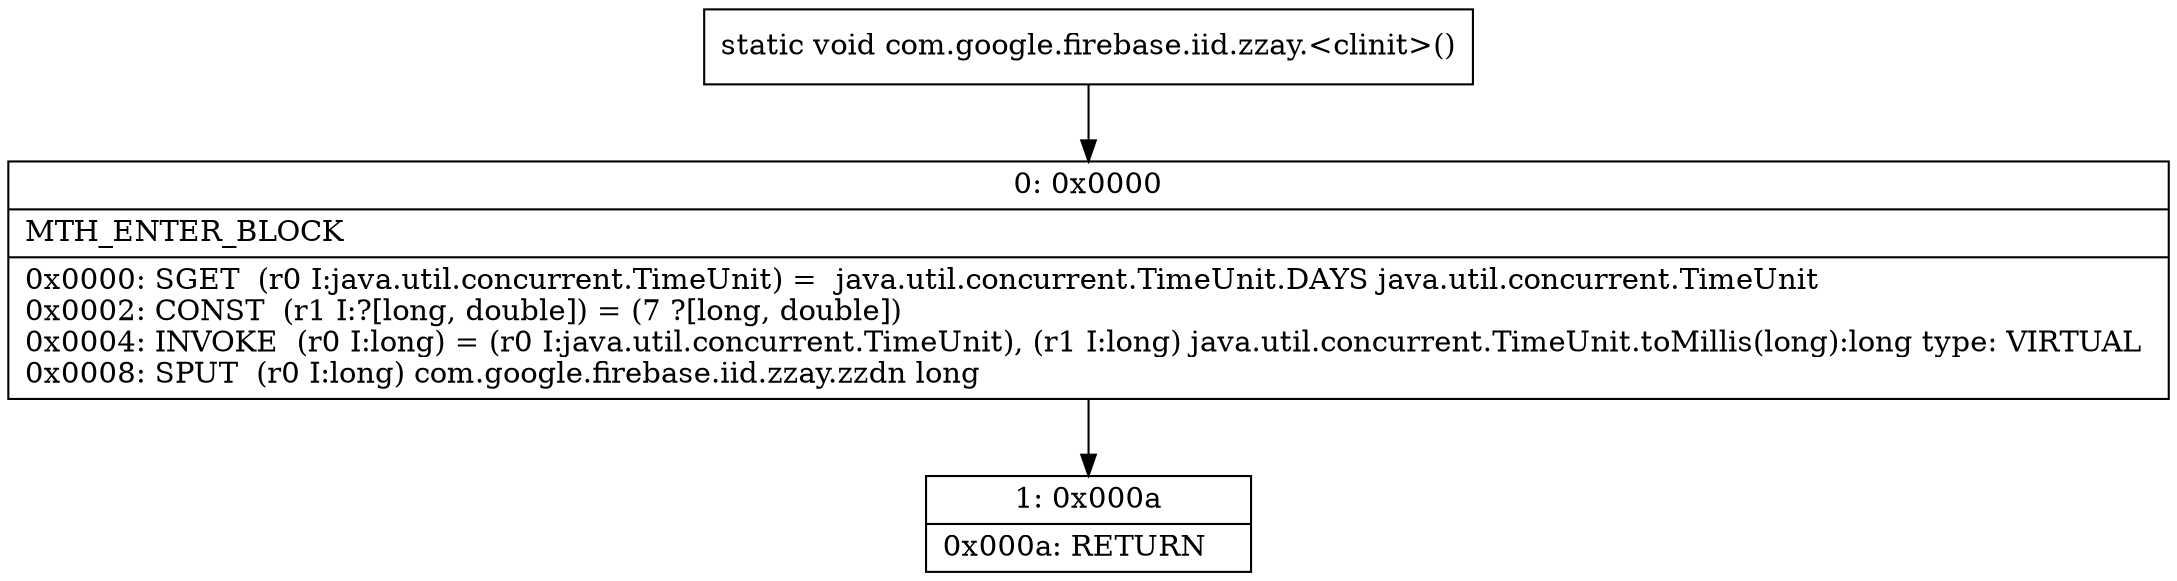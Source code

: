 digraph "CFG forcom.google.firebase.iid.zzay.\<clinit\>()V" {
Node_0 [shape=record,label="{0\:\ 0x0000|MTH_ENTER_BLOCK\l|0x0000: SGET  (r0 I:java.util.concurrent.TimeUnit) =  java.util.concurrent.TimeUnit.DAYS java.util.concurrent.TimeUnit \l0x0002: CONST  (r1 I:?[long, double]) = (7 ?[long, double]) \l0x0004: INVOKE  (r0 I:long) = (r0 I:java.util.concurrent.TimeUnit), (r1 I:long) java.util.concurrent.TimeUnit.toMillis(long):long type: VIRTUAL \l0x0008: SPUT  (r0 I:long) com.google.firebase.iid.zzay.zzdn long \l}"];
Node_1 [shape=record,label="{1\:\ 0x000a|0x000a: RETURN   \l}"];
MethodNode[shape=record,label="{static void com.google.firebase.iid.zzay.\<clinit\>() }"];
MethodNode -> Node_0;
Node_0 -> Node_1;
}

